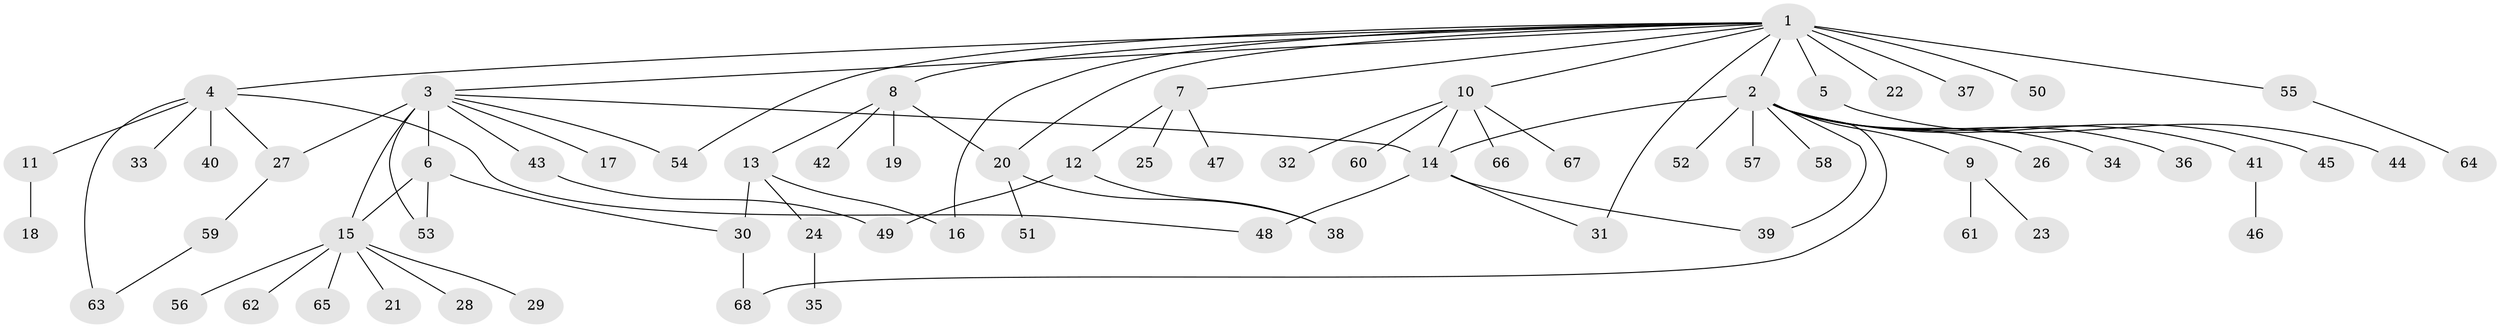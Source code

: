 // original degree distribution, {22: 0.007352941176470588, 14: 0.007352941176470588, 20: 0.007352941176470588, 10: 0.007352941176470588, 3: 0.08823529411764706, 1: 0.6102941176470589, 6: 0.014705882352941176, 4: 0.014705882352941176, 7: 0.007352941176470588, 8: 0.007352941176470588, 11: 0.007352941176470588, 9: 0.007352941176470588, 2: 0.19852941176470587, 5: 0.014705882352941176}
// Generated by graph-tools (version 1.1) at 2025/35/03/09/25 02:35:40]
// undirected, 68 vertices, 83 edges
graph export_dot {
graph [start="1"]
  node [color=gray90,style=filled];
  1;
  2;
  3;
  4;
  5;
  6;
  7;
  8;
  9;
  10;
  11;
  12;
  13;
  14;
  15;
  16;
  17;
  18;
  19;
  20;
  21;
  22;
  23;
  24;
  25;
  26;
  27;
  28;
  29;
  30;
  31;
  32;
  33;
  34;
  35;
  36;
  37;
  38;
  39;
  40;
  41;
  42;
  43;
  44;
  45;
  46;
  47;
  48;
  49;
  50;
  51;
  52;
  53;
  54;
  55;
  56;
  57;
  58;
  59;
  60;
  61;
  62;
  63;
  64;
  65;
  66;
  67;
  68;
  1 -- 2 [weight=1.0];
  1 -- 3 [weight=1.0];
  1 -- 4 [weight=1.0];
  1 -- 5 [weight=1.0];
  1 -- 7 [weight=1.0];
  1 -- 8 [weight=1.0];
  1 -- 10 [weight=1.0];
  1 -- 16 [weight=1.0];
  1 -- 20 [weight=1.0];
  1 -- 22 [weight=1.0];
  1 -- 31 [weight=1.0];
  1 -- 37 [weight=1.0];
  1 -- 50 [weight=6.0];
  1 -- 54 [weight=1.0];
  1 -- 55 [weight=1.0];
  2 -- 9 [weight=1.0];
  2 -- 14 [weight=1.0];
  2 -- 26 [weight=1.0];
  2 -- 34 [weight=1.0];
  2 -- 36 [weight=1.0];
  2 -- 39 [weight=1.0];
  2 -- 41 [weight=1.0];
  2 -- 45 [weight=1.0];
  2 -- 52 [weight=1.0];
  2 -- 57 [weight=1.0];
  2 -- 58 [weight=1.0];
  2 -- 68 [weight=1.0];
  3 -- 6 [weight=11.0];
  3 -- 14 [weight=1.0];
  3 -- 15 [weight=1.0];
  3 -- 17 [weight=1.0];
  3 -- 27 [weight=1.0];
  3 -- 43 [weight=1.0];
  3 -- 53 [weight=1.0];
  3 -- 54 [weight=1.0];
  4 -- 11 [weight=1.0];
  4 -- 27 [weight=1.0];
  4 -- 33 [weight=1.0];
  4 -- 40 [weight=3.0];
  4 -- 48 [weight=1.0];
  4 -- 63 [weight=1.0];
  5 -- 44 [weight=1.0];
  6 -- 15 [weight=1.0];
  6 -- 30 [weight=1.0];
  6 -- 53 [weight=1.0];
  7 -- 12 [weight=1.0];
  7 -- 25 [weight=1.0];
  7 -- 47 [weight=1.0];
  8 -- 13 [weight=1.0];
  8 -- 19 [weight=1.0];
  8 -- 20 [weight=1.0];
  8 -- 42 [weight=1.0];
  9 -- 23 [weight=1.0];
  9 -- 61 [weight=1.0];
  10 -- 14 [weight=1.0];
  10 -- 32 [weight=1.0];
  10 -- 60 [weight=1.0];
  10 -- 66 [weight=1.0];
  10 -- 67 [weight=1.0];
  11 -- 18 [weight=1.0];
  12 -- 38 [weight=3.0];
  12 -- 49 [weight=1.0];
  13 -- 16 [weight=1.0];
  13 -- 24 [weight=1.0];
  13 -- 30 [weight=4.0];
  14 -- 31 [weight=1.0];
  14 -- 39 [weight=1.0];
  14 -- 48 [weight=5.0];
  15 -- 21 [weight=1.0];
  15 -- 28 [weight=1.0];
  15 -- 29 [weight=1.0];
  15 -- 56 [weight=1.0];
  15 -- 62 [weight=1.0];
  15 -- 65 [weight=1.0];
  20 -- 38 [weight=1.0];
  20 -- 51 [weight=1.0];
  24 -- 35 [weight=1.0];
  27 -- 59 [weight=1.0];
  30 -- 68 [weight=1.0];
  41 -- 46 [weight=2.0];
  43 -- 49 [weight=1.0];
  55 -- 64 [weight=1.0];
  59 -- 63 [weight=1.0];
}

